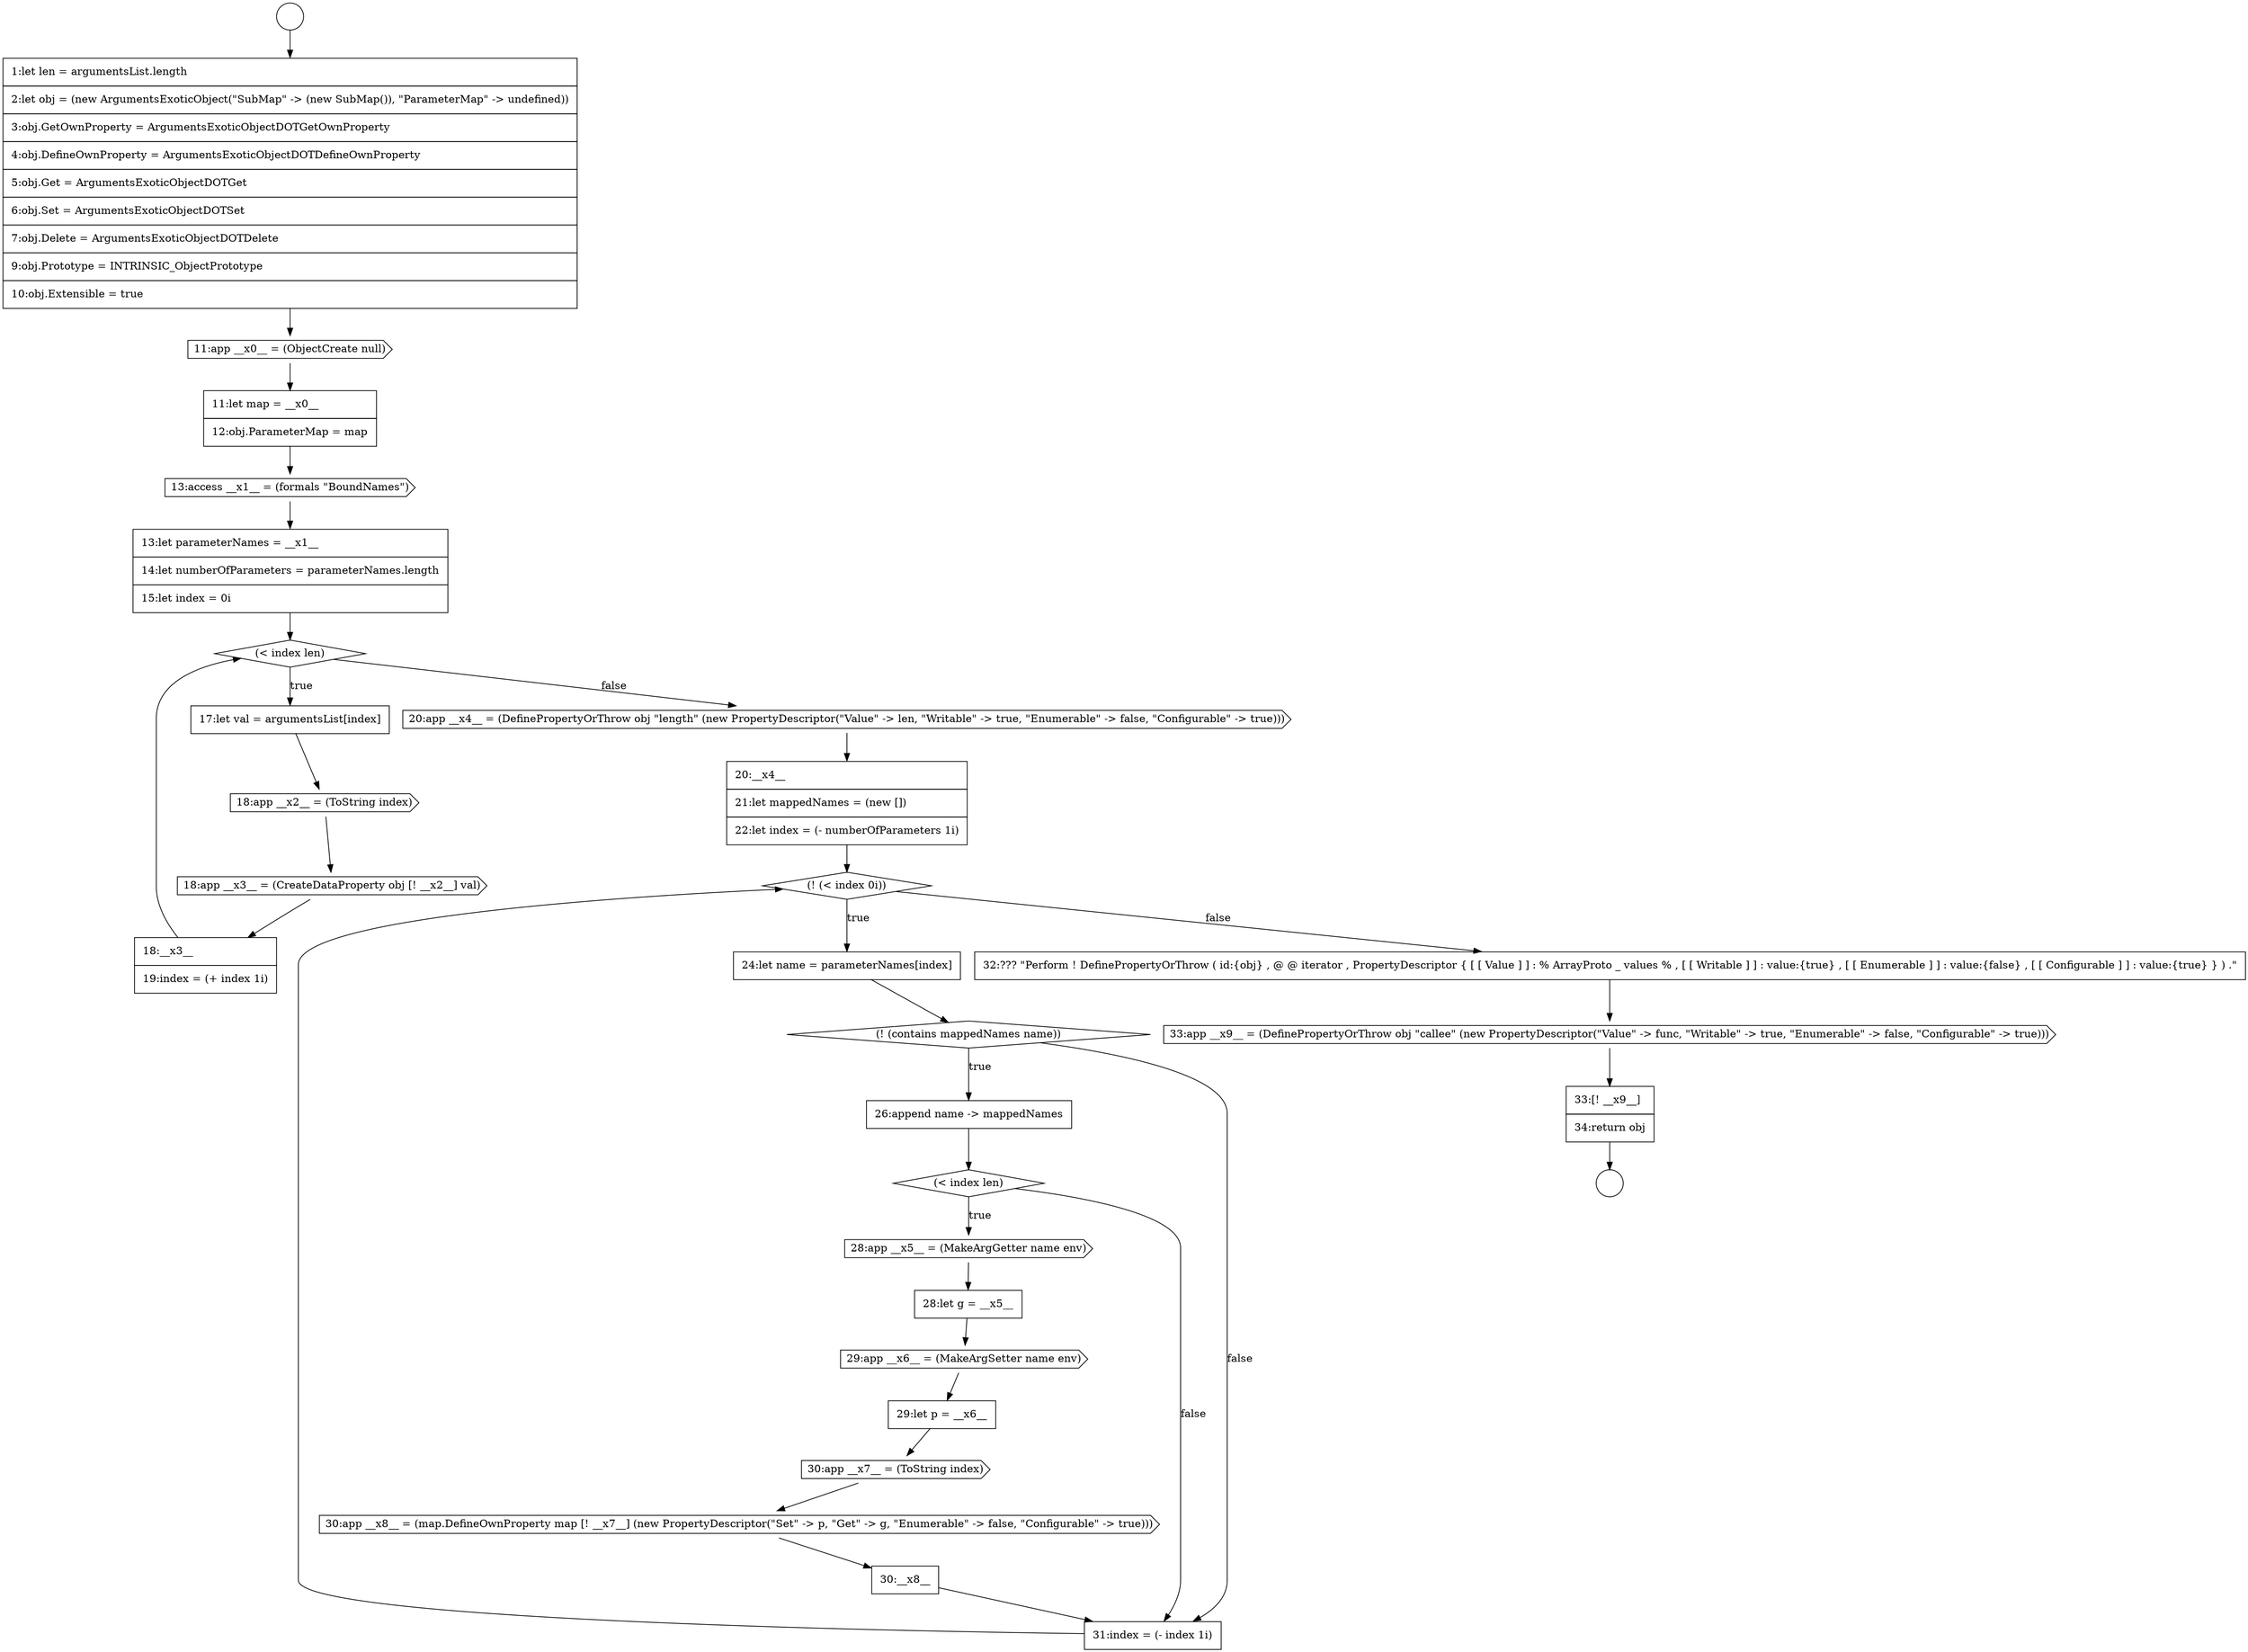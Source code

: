 digraph {
  node2559 [shape=diamond, label=<<font color="black">(&lt; index len)</font>> color="black" fillcolor="white" style=filled]
  node2552 [shape=circle label=" " color="black" fillcolor="white" style=filled]
  node2555 [shape=cds, label=<<font color="black">11:app __x0__ = (ObjectCreate null)</font>> color="black" fillcolor="white" style=filled]
  node2574 [shape=none, margin=0, label=<<font color="black">
    <table border="0" cellborder="1" cellspacing="0" cellpadding="10">
      <tr><td align="left">29:let p = __x6__</td></tr>
    </table>
  </font>> color="black" fillcolor="white" style=filled]
  node2560 [shape=none, margin=0, label=<<font color="black">
    <table border="0" cellborder="1" cellspacing="0" cellpadding="10">
      <tr><td align="left">17:let val = argumentsList[index]</td></tr>
    </table>
  </font>> color="black" fillcolor="white" style=filled]
  node2565 [shape=none, margin=0, label=<<font color="black">
    <table border="0" cellborder="1" cellspacing="0" cellpadding="10">
      <tr><td align="left">20:__x4__</td></tr>
      <tr><td align="left">21:let mappedNames = (new [])</td></tr>
      <tr><td align="left">22:let index = (- numberOfParameters 1i)</td></tr>
    </table>
  </font>> color="black" fillcolor="white" style=filled]
  node2577 [shape=none, margin=0, label=<<font color="black">
    <table border="0" cellborder="1" cellspacing="0" cellpadding="10">
      <tr><td align="left">30:__x8__</td></tr>
    </table>
  </font>> color="black" fillcolor="white" style=filled]
  node2561 [shape=cds, label=<<font color="black">18:app __x2__ = (ToString index)</font>> color="black" fillcolor="white" style=filled]
  node2568 [shape=diamond, label=<<font color="black">(! (contains mappedNames name))</font>> color="black" fillcolor="white" style=filled]
  node2564 [shape=cds, label=<<font color="black">20:app __x4__ = (DefinePropertyOrThrow obj &quot;length&quot; (new PropertyDescriptor(&quot;Value&quot; -&gt; len, &quot;Writable&quot; -&gt; true, &quot;Enumerable&quot; -&gt; false, &quot;Configurable&quot; -&gt; true)))</font>> color="black" fillcolor="white" style=filled]
  node2567 [shape=none, margin=0, label=<<font color="black">
    <table border="0" cellborder="1" cellspacing="0" cellpadding="10">
      <tr><td align="left">24:let name = parameterNames[index]</td></tr>
    </table>
  </font>> color="black" fillcolor="white" style=filled]
  node2569 [shape=none, margin=0, label=<<font color="black">
    <table border="0" cellborder="1" cellspacing="0" cellpadding="10">
      <tr><td align="left">26:append name -&gt; mappedNames</td></tr>
    </table>
  </font>> color="black" fillcolor="white" style=filled]
  node2554 [shape=none, margin=0, label=<<font color="black">
    <table border="0" cellborder="1" cellspacing="0" cellpadding="10">
      <tr><td align="left">1:let len = argumentsList.length</td></tr>
      <tr><td align="left">2:let obj = (new ArgumentsExoticObject(&quot;SubMap&quot; -&gt; (new SubMap()), &quot;ParameterMap&quot; -&gt; undefined))</td></tr>
      <tr><td align="left">3:obj.GetOwnProperty = ArgumentsExoticObjectDOTGetOwnProperty</td></tr>
      <tr><td align="left">4:obj.DefineOwnProperty = ArgumentsExoticObjectDOTDefineOwnProperty</td></tr>
      <tr><td align="left">5:obj.Get = ArgumentsExoticObjectDOTGet</td></tr>
      <tr><td align="left">6:obj.Set = ArgumentsExoticObjectDOTSet</td></tr>
      <tr><td align="left">7:obj.Delete = ArgumentsExoticObjectDOTDelete</td></tr>
      <tr><td align="left">9:obj.Prototype = INTRINSIC_ObjectPrototype</td></tr>
      <tr><td align="left">10:obj.Extensible = true</td></tr>
    </table>
  </font>> color="black" fillcolor="white" style=filled]
  node2576 [shape=cds, label=<<font color="black">30:app __x8__ = (map.DefineOwnProperty map [! __x7__] (new PropertyDescriptor(&quot;Set&quot; -&gt; p, &quot;Get&quot; -&gt; g, &quot;Enumerable&quot; -&gt; false, &quot;Configurable&quot; -&gt; true)))</font>> color="black" fillcolor="white" style=filled]
  node2572 [shape=none, margin=0, label=<<font color="black">
    <table border="0" cellborder="1" cellspacing="0" cellpadding="10">
      <tr><td align="left">28:let g = __x5__</td></tr>
    </table>
  </font>> color="black" fillcolor="white" style=filled]
  node2563 [shape=none, margin=0, label=<<font color="black">
    <table border="0" cellborder="1" cellspacing="0" cellpadding="10">
      <tr><td align="left">18:__x3__</td></tr>
      <tr><td align="left">19:index = (+ index 1i)</td></tr>
    </table>
  </font>> color="black" fillcolor="white" style=filled]
  node2580 [shape=cds, label=<<font color="black">33:app __x9__ = (DefinePropertyOrThrow obj &quot;callee&quot; (new PropertyDescriptor(&quot;Value&quot; -&gt; func, &quot;Writable&quot; -&gt; true, &quot;Enumerable&quot; -&gt; false, &quot;Configurable&quot; -&gt; true)))</font>> color="black" fillcolor="white" style=filled]
  node2575 [shape=cds, label=<<font color="black">30:app __x7__ = (ToString index)</font>> color="black" fillcolor="white" style=filled]
  node2562 [shape=cds, label=<<font color="black">18:app __x3__ = (CreateDataProperty obj [! __x2__] val)</font>> color="black" fillcolor="white" style=filled]
  node2571 [shape=cds, label=<<font color="black">28:app __x5__ = (MakeArgGetter name env)</font>> color="black" fillcolor="white" style=filled]
  node2581 [shape=none, margin=0, label=<<font color="black">
    <table border="0" cellborder="1" cellspacing="0" cellpadding="10">
      <tr><td align="left">33:[! __x9__]</td></tr>
      <tr><td align="left">34:return obj</td></tr>
    </table>
  </font>> color="black" fillcolor="white" style=filled]
  node2566 [shape=diamond, label=<<font color="black">(! (&lt; index 0i))</font>> color="black" fillcolor="white" style=filled]
  node2556 [shape=none, margin=0, label=<<font color="black">
    <table border="0" cellborder="1" cellspacing="0" cellpadding="10">
      <tr><td align="left">11:let map = __x0__</td></tr>
      <tr><td align="left">12:obj.ParameterMap = map</td></tr>
    </table>
  </font>> color="black" fillcolor="white" style=filled]
  node2570 [shape=diamond, label=<<font color="black">(&lt; index len)</font>> color="black" fillcolor="white" style=filled]
  node2557 [shape=cds, label=<<font color="black">13:access __x1__ = (formals &quot;BoundNames&quot;)</font>> color="black" fillcolor="white" style=filled]
  node2573 [shape=cds, label=<<font color="black">29:app __x6__ = (MakeArgSetter name env)</font>> color="black" fillcolor="white" style=filled]
  node2553 [shape=circle label=" " color="black" fillcolor="white" style=filled]
  node2578 [shape=none, margin=0, label=<<font color="black">
    <table border="0" cellborder="1" cellspacing="0" cellpadding="10">
      <tr><td align="left">31:index = (- index 1i)</td></tr>
    </table>
  </font>> color="black" fillcolor="white" style=filled]
  node2558 [shape=none, margin=0, label=<<font color="black">
    <table border="0" cellborder="1" cellspacing="0" cellpadding="10">
      <tr><td align="left">13:let parameterNames = __x1__</td></tr>
      <tr><td align="left">14:let numberOfParameters = parameterNames.length</td></tr>
      <tr><td align="left">15:let index = 0i</td></tr>
    </table>
  </font>> color="black" fillcolor="white" style=filled]
  node2579 [shape=none, margin=0, label=<<font color="black">
    <table border="0" cellborder="1" cellspacing="0" cellpadding="10">
      <tr><td align="left">32:??? &quot;Perform ! DefinePropertyOrThrow ( id:{obj} , @ @ iterator , PropertyDescriptor { [ [ Value ] ] : % ArrayProto _ values % , [ [ Writable ] ] : value:{true} , [ [ Enumerable ] ] : value:{false} , [ [ Configurable ] ] : value:{true} } ) .&quot;</td></tr>
    </table>
  </font>> color="black" fillcolor="white" style=filled]
  node2567 -> node2568 [ color="black"]
  node2570 -> node2571 [label=<<font color="black">true</font>> color="black"]
  node2570 -> node2578 [label=<<font color="black">false</font>> color="black"]
  node2566 -> node2567 [label=<<font color="black">true</font>> color="black"]
  node2566 -> node2579 [label=<<font color="black">false</font>> color="black"]
  node2559 -> node2560 [label=<<font color="black">true</font>> color="black"]
  node2559 -> node2564 [label=<<font color="black">false</font>> color="black"]
  node2555 -> node2556 [ color="black"]
  node2560 -> node2561 [ color="black"]
  node2564 -> node2565 [ color="black"]
  node2568 -> node2569 [label=<<font color="black">true</font>> color="black"]
  node2568 -> node2578 [label=<<font color="black">false</font>> color="black"]
  node2578 -> node2566 [ color="black"]
  node2563 -> node2559 [ color="black"]
  node2577 -> node2578 [ color="black"]
  node2576 -> node2577 [ color="black"]
  node2569 -> node2570 [ color="black"]
  node2552 -> node2554 [ color="black"]
  node2573 -> node2574 [ color="black"]
  node2558 -> node2559 [ color="black"]
  node2571 -> node2572 [ color="black"]
  node2557 -> node2558 [ color="black"]
  node2579 -> node2580 [ color="black"]
  node2574 -> node2575 [ color="black"]
  node2565 -> node2566 [ color="black"]
  node2562 -> node2563 [ color="black"]
  node2554 -> node2555 [ color="black"]
  node2581 -> node2553 [ color="black"]
  node2575 -> node2576 [ color="black"]
  node2572 -> node2573 [ color="black"]
  node2580 -> node2581 [ color="black"]
  node2561 -> node2562 [ color="black"]
  node2556 -> node2557 [ color="black"]
}
